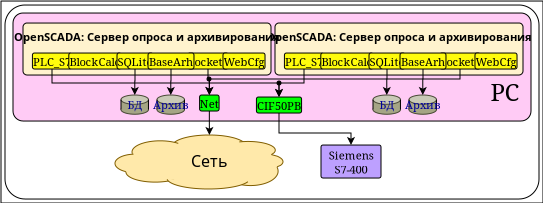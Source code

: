 <?xml version="1.0" encoding="UTF-8"?>
<dia:diagram xmlns:dia="http://www.lysator.liu.se/~alla/dia/">
  <dia:layer name="Тло" visible="true">
    <dia:object type="Standard - Box" version="0" id="O0">
      <dia:attribute name="obj_pos">
        <dia:point val="15.4,0.2"/>
      </dia:attribute>
      <dia:attribute name="obj_bb">
        <dia:rectangle val="15.4,0.2;42.5,10.3"/>
      </dia:attribute>
      <dia:attribute name="elem_corner">
        <dia:point val="15.4,0.2"/>
      </dia:attribute>
      <dia:attribute name="elem_width">
        <dia:real val="27.1"/>
      </dia:attribute>
      <dia:attribute name="elem_height">
        <dia:real val="10.1"/>
      </dia:attribute>
      <dia:attribute name="border_width">
        <dia:real val="0"/>
      </dia:attribute>
      <dia:attribute name="show_background">
        <dia:boolean val="true"/>
      </dia:attribute>
      <dia:attribute name="corner_radius">
        <dia:real val="1.175e-39"/>
      </dia:attribute>
    </dia:object>
    <dia:group>
      <dia:object type="Standard - Box" version="0" id="O1">
        <dia:attribute name="obj_pos">
          <dia:point val="15.6,0.4"/>
        </dia:attribute>
        <dia:attribute name="obj_bb">
          <dia:rectangle val="15.575,0.375;42.325,10.125"/>
        </dia:attribute>
        <dia:attribute name="elem_corner">
          <dia:point val="15.6,0.4"/>
        </dia:attribute>
        <dia:attribute name="elem_width">
          <dia:real val="26.7"/>
        </dia:attribute>
        <dia:attribute name="elem_height">
          <dia:real val="9.7"/>
        </dia:attribute>
        <dia:attribute name="border_width">
          <dia:real val="0.05"/>
        </dia:attribute>
        <dia:attribute name="show_background">
          <dia:boolean val="true"/>
        </dia:attribute>
        <dia:attribute name="corner_radius">
          <dia:real val="1"/>
        </dia:attribute>
      </dia:object>
      <dia:object type="Flowchart - Box" version="0" id="O2">
        <dia:attribute name="obj_pos">
          <dia:point val="31.4,7.4"/>
        </dia:attribute>
        <dia:attribute name="obj_bb">
          <dia:rectangle val="31.375,7.375;34.425,9.075"/>
        </dia:attribute>
        <dia:attribute name="elem_corner">
          <dia:point val="31.4,7.4"/>
        </dia:attribute>
        <dia:attribute name="elem_width">
          <dia:real val="3"/>
        </dia:attribute>
        <dia:attribute name="elem_height">
          <dia:real val="1.65"/>
        </dia:attribute>
        <dia:attribute name="border_width">
          <dia:real val="0.05"/>
        </dia:attribute>
        <dia:attribute name="inner_color">
          <dia:color val="#bda0ff"/>
        </dia:attribute>
        <dia:attribute name="show_background">
          <dia:boolean val="true"/>
        </dia:attribute>
        <dia:attribute name="corner_radius">
          <dia:real val="0.1"/>
        </dia:attribute>
        <dia:attribute name="padding">
          <dia:real val="0.1"/>
        </dia:attribute>
        <dia:attribute name="text">
          <dia:composite type="text">
            <dia:attribute name="string">
              <dia:string>#Siemens
S7-400#</dia:string>
            </dia:attribute>
            <dia:attribute name="font">
              <dia:font family="serif" style="0" name="Times-Roman"/>
            </dia:attribute>
            <dia:attribute name="height">
              <dia:real val="0.7"/>
            </dia:attribute>
            <dia:attribute name="pos">
              <dia:point val="32.9,8.025"/>
            </dia:attribute>
            <dia:attribute name="color">
              <dia:color val="#000000"/>
            </dia:attribute>
            <dia:attribute name="alignment">
              <dia:enum val="1"/>
            </dia:attribute>
          </dia:composite>
        </dia:attribute>
      </dia:object>
      <dia:group>
        <dia:object type="Cisco - Cloud Gold" version="0" id="O3">
          <dia:attribute name="obj_pos">
            <dia:point val="21.1,6.9"/>
          </dia:attribute>
          <dia:attribute name="obj_bb">
            <dia:rectangle val="21.099,6.899;29.5,9.601"/>
          </dia:attribute>
          <dia:attribute name="elem_corner">
            <dia:point val="21.1,6.9"/>
          </dia:attribute>
          <dia:attribute name="elem_width">
            <dia:real val="8.4"/>
          </dia:attribute>
          <dia:attribute name="elem_height">
            <dia:real val="2.7"/>
          </dia:attribute>
          <dia:attribute name="line_width">
            <dia:real val="0.1"/>
          </dia:attribute>
          <dia:attribute name="line_colour">
            <dia:color val="#000000"/>
          </dia:attribute>
          <dia:attribute name="fill_colour">
            <dia:color val="#ffffff"/>
          </dia:attribute>
          <dia:attribute name="show_background">
            <dia:boolean val="true"/>
          </dia:attribute>
          <dia:attribute name="line_style">
            <dia:enum val="0"/>
            <dia:real val="1"/>
          </dia:attribute>
          <dia:attribute name="flip_horizontal">
            <dia:boolean val="false"/>
          </dia:attribute>
          <dia:attribute name="flip_vertical">
            <dia:boolean val="false"/>
          </dia:attribute>
        </dia:object>
        <dia:object type="Standard - Text" version="0" id="O4">
          <dia:attribute name="obj_pos">
            <dia:point val="24.9,8.5"/>
          </dia:attribute>
          <dia:attribute name="obj_bb">
            <dia:rectangle val="24.9,7.75;26.6,9"/>
          </dia:attribute>
          <dia:attribute name="text">
            <dia:composite type="text">
              <dia:attribute name="string">
                <dia:string>#Сеть#</dia:string>
              </dia:attribute>
              <dia:attribute name="font">
                <dia:font family="sans" style="0" name="Helvetica"/>
              </dia:attribute>
              <dia:attribute name="height">
                <dia:real val="1"/>
              </dia:attribute>
              <dia:attribute name="pos">
                <dia:point val="24.9,8.5"/>
              </dia:attribute>
              <dia:attribute name="color">
                <dia:color val="#000000"/>
              </dia:attribute>
              <dia:attribute name="alignment">
                <dia:enum val="0"/>
              </dia:attribute>
            </dia:composite>
          </dia:attribute>
        </dia:object>
      </dia:group>
      <dia:group>
        <dia:object type="Standard - Box" version="0" id="O5">
          <dia:attribute name="obj_pos">
            <dia:point val="16,0.8"/>
          </dia:attribute>
          <dia:attribute name="obj_bb">
            <dia:rectangle val="15.975,0.775;41.925,6.225"/>
          </dia:attribute>
          <dia:attribute name="elem_corner">
            <dia:point val="16,0.8"/>
          </dia:attribute>
          <dia:attribute name="elem_width">
            <dia:real val="25.9"/>
          </dia:attribute>
          <dia:attribute name="elem_height">
            <dia:real val="5.4"/>
          </dia:attribute>
          <dia:attribute name="border_width">
            <dia:real val="0.05"/>
          </dia:attribute>
          <dia:attribute name="inner_color">
            <dia:color val="#ffcbf5"/>
          </dia:attribute>
          <dia:attribute name="show_background">
            <dia:boolean val="true"/>
          </dia:attribute>
          <dia:attribute name="corner_radius">
            <dia:real val="0.5"/>
          </dia:attribute>
        </dia:object>
        <dia:object type="Flowchart - Box" version="0" id="O6">
          <dia:attribute name="obj_pos">
            <dia:point val="28.3,5"/>
          </dia:attribute>
          <dia:attribute name="obj_bb">
            <dia:rectangle val="28.275,4.975;30.325,5.825"/>
          </dia:attribute>
          <dia:attribute name="elem_corner">
            <dia:point val="28.3,5"/>
          </dia:attribute>
          <dia:attribute name="elem_width">
            <dia:real val="2"/>
          </dia:attribute>
          <dia:attribute name="elem_height">
            <dia:real val="0.8"/>
          </dia:attribute>
          <dia:attribute name="border_width">
            <dia:real val="0.05"/>
          </dia:attribute>
          <dia:attribute name="inner_color">
            <dia:color val="#00ff00"/>
          </dia:attribute>
          <dia:attribute name="show_background">
            <dia:boolean val="true"/>
          </dia:attribute>
          <dia:attribute name="corner_radius">
            <dia:real val="0.1"/>
          </dia:attribute>
          <dia:attribute name="padding">
            <dia:real val="0"/>
          </dia:attribute>
          <dia:attribute name="text">
            <dia:composite type="text">
              <dia:attribute name="string">
                <dia:string>#CIF50PB#</dia:string>
              </dia:attribute>
              <dia:attribute name="font">
                <dia:font family="serif" style="0" name="Times-Roman"/>
              </dia:attribute>
              <dia:attribute name="height">
                <dia:real val="0.7"/>
              </dia:attribute>
              <dia:attribute name="pos">
                <dia:point val="29.3,5.55"/>
              </dia:attribute>
              <dia:attribute name="color">
                <dia:color val="#000000"/>
              </dia:attribute>
              <dia:attribute name="alignment">
                <dia:enum val="1"/>
              </dia:attribute>
            </dia:composite>
          </dia:attribute>
        </dia:object>
        <dia:object type="Flowchart - Box" version="0" id="O7">
          <dia:attribute name="obj_pos">
            <dia:point val="25.4,4.9"/>
          </dia:attribute>
          <dia:attribute name="obj_bb">
            <dia:rectangle val="25.375,4.875;26.259,5.725"/>
          </dia:attribute>
          <dia:attribute name="elem_corner">
            <dia:point val="25.4,4.9"/>
          </dia:attribute>
          <dia:attribute name="elem_width">
            <dia:real val="0.834"/>
          </dia:attribute>
          <dia:attribute name="elem_height">
            <dia:real val="0.8"/>
          </dia:attribute>
          <dia:attribute name="border_width">
            <dia:real val="0.05"/>
          </dia:attribute>
          <dia:attribute name="inner_color">
            <dia:color val="#00ff00"/>
          </dia:attribute>
          <dia:attribute name="show_background">
            <dia:boolean val="true"/>
          </dia:attribute>
          <dia:attribute name="corner_radius">
            <dia:real val="0.1"/>
          </dia:attribute>
          <dia:attribute name="padding">
            <dia:real val="0"/>
          </dia:attribute>
          <dia:attribute name="text">
            <dia:composite type="text">
              <dia:attribute name="string">
                <dia:string>#Net#</dia:string>
              </dia:attribute>
              <dia:attribute name="font">
                <dia:font family="serif" style="0" name="Times-Roman"/>
              </dia:attribute>
              <dia:attribute name="height">
                <dia:real val="0.7"/>
              </dia:attribute>
              <dia:attribute name="pos">
                <dia:point val="25.817,5.45"/>
              </dia:attribute>
              <dia:attribute name="color">
                <dia:color val="#000000"/>
              </dia:attribute>
              <dia:attribute name="alignment">
                <dia:enum val="1"/>
              </dia:attribute>
            </dia:composite>
          </dia:attribute>
        </dia:object>
        <dia:group>
          <dia:object type="Cisco - Relational Database" version="0" id="O8">
            <dia:attribute name="obj_pos">
              <dia:point val="21.4,4.9"/>
            </dia:attribute>
            <dia:attribute name="obj_bb">
              <dia:rectangle val="21.399,4.899;22.781,5.87"/>
            </dia:attribute>
            <dia:attribute name="elem_corner">
              <dia:point val="21.4,4.9"/>
            </dia:attribute>
            <dia:attribute name="elem_width">
              <dia:real val="1.381"/>
            </dia:attribute>
            <dia:attribute name="elem_height">
              <dia:real val="0.969"/>
            </dia:attribute>
            <dia:attribute name="line_width">
              <dia:real val="0.1"/>
            </dia:attribute>
            <dia:attribute name="line_colour">
              <dia:color val="#000000"/>
            </dia:attribute>
            <dia:attribute name="fill_colour">
              <dia:color val="#ffffff"/>
            </dia:attribute>
            <dia:attribute name="show_background">
              <dia:boolean val="true"/>
            </dia:attribute>
            <dia:attribute name="line_style">
              <dia:enum val="0"/>
              <dia:real val="1"/>
            </dia:attribute>
            <dia:attribute name="flip_horizontal">
              <dia:boolean val="false"/>
            </dia:attribute>
            <dia:attribute name="flip_vertical">
              <dia:boolean val="false"/>
            </dia:attribute>
          </dia:object>
          <dia:object type="Standard - Text" version="0" id="O9">
            <dia:attribute name="obj_pos">
              <dia:point val="22.1,5.6"/>
            </dia:attribute>
            <dia:attribute name="obj_bb">
              <dia:rectangle val="21.775,5.1;22.425,6"/>
            </dia:attribute>
            <dia:attribute name="text">
              <dia:composite type="text">
                <dia:attribute name="string">
                  <dia:string>#БД#</dia:string>
                </dia:attribute>
                <dia:attribute name="font">
                  <dia:font family="serif" style="0" name="Times-Roman"/>
                </dia:attribute>
                <dia:attribute name="height">
                  <dia:real val="0.7"/>
                </dia:attribute>
                <dia:attribute name="pos">
                  <dia:point val="22.1,5.6"/>
                </dia:attribute>
                <dia:attribute name="color">
                  <dia:color val="#000099"/>
                </dia:attribute>
                <dia:attribute name="alignment">
                  <dia:enum val="1"/>
                </dia:attribute>
              </dia:composite>
            </dia:attribute>
          </dia:object>
        </dia:group>
        <dia:group>
          <dia:object type="Cisco - Relational Database" version="0" id="O10">
            <dia:attribute name="obj_pos">
              <dia:point val="23.2,4.9"/>
            </dia:attribute>
            <dia:attribute name="obj_bb">
              <dia:rectangle val="23.2,4.899;24.581,5.87"/>
            </dia:attribute>
            <dia:attribute name="elem_corner">
              <dia:point val="23.2,4.9"/>
            </dia:attribute>
            <dia:attribute name="elem_width">
              <dia:real val="1.381"/>
            </dia:attribute>
            <dia:attribute name="elem_height">
              <dia:real val="0.969"/>
            </dia:attribute>
            <dia:attribute name="line_width">
              <dia:real val="0.1"/>
            </dia:attribute>
            <dia:attribute name="line_colour">
              <dia:color val="#000000"/>
            </dia:attribute>
            <dia:attribute name="fill_colour">
              <dia:color val="#ffffff"/>
            </dia:attribute>
            <dia:attribute name="show_background">
              <dia:boolean val="true"/>
            </dia:attribute>
            <dia:attribute name="line_style">
              <dia:enum val="0"/>
              <dia:real val="1"/>
            </dia:attribute>
            <dia:attribute name="flip_horizontal">
              <dia:boolean val="false"/>
            </dia:attribute>
            <dia:attribute name="flip_vertical">
              <dia:boolean val="false"/>
            </dia:attribute>
          </dia:object>
          <dia:object type="Standard - Text" version="0" id="O11">
            <dia:attribute name="obj_pos">
              <dia:point val="23.9,5.6"/>
            </dia:attribute>
            <dia:attribute name="obj_bb">
              <dia:rectangle val="23.225,5.1;24.575,6"/>
            </dia:attribute>
            <dia:attribute name="text">
              <dia:composite type="text">
                <dia:attribute name="string">
                  <dia:string>#Архив#</dia:string>
                </dia:attribute>
                <dia:attribute name="font">
                  <dia:font family="serif" style="0" name="Times-Roman"/>
                </dia:attribute>
                <dia:attribute name="height">
                  <dia:real val="0.7"/>
                </dia:attribute>
                <dia:attribute name="pos">
                  <dia:point val="23.9,5.6"/>
                </dia:attribute>
                <dia:attribute name="color">
                  <dia:color val="#000099"/>
                </dia:attribute>
                <dia:attribute name="alignment">
                  <dia:enum val="1"/>
                </dia:attribute>
              </dia:composite>
            </dia:attribute>
          </dia:object>
        </dia:group>
        <dia:object type="Standard - Text" version="0" id="O12">
          <dia:attribute name="obj_pos">
            <dia:point val="40.6,5.2"/>
          </dia:attribute>
          <dia:attribute name="obj_bb">
            <dia:rectangle val="39.925,4.116;41.309,6.018"/>
          </dia:attribute>
          <dia:attribute name="text">
            <dia:composite type="text">
              <dia:attribute name="string">
                <dia:string>#PC#</dia:string>
              </dia:attribute>
              <dia:attribute name="font">
                <dia:font family="serif" style="0" name="Times-Roman"/>
              </dia:attribute>
              <dia:attribute name="height">
                <dia:real val="1.5"/>
              </dia:attribute>
              <dia:attribute name="pos">
                <dia:point val="40.6,5.2"/>
              </dia:attribute>
              <dia:attribute name="color">
                <dia:color val="#000000"/>
              </dia:attribute>
              <dia:attribute name="alignment">
                <dia:enum val="1"/>
              </dia:attribute>
            </dia:composite>
          </dia:attribute>
        </dia:object>
        <dia:group>
          <dia:object type="Cisco - Relational Database" version="0" id="O13">
            <dia:attribute name="obj_pos">
              <dia:point val="34,4.9"/>
            </dia:attribute>
            <dia:attribute name="obj_bb">
              <dia:rectangle val="33.999,4.899;35.381,5.87"/>
            </dia:attribute>
            <dia:attribute name="elem_corner">
              <dia:point val="34,4.9"/>
            </dia:attribute>
            <dia:attribute name="elem_width">
              <dia:real val="1.381"/>
            </dia:attribute>
            <dia:attribute name="elem_height">
              <dia:real val="0.969"/>
            </dia:attribute>
            <dia:attribute name="line_width">
              <dia:real val="0.1"/>
            </dia:attribute>
            <dia:attribute name="line_colour">
              <dia:color val="#000000"/>
            </dia:attribute>
            <dia:attribute name="fill_colour">
              <dia:color val="#ffffff"/>
            </dia:attribute>
            <dia:attribute name="show_background">
              <dia:boolean val="true"/>
            </dia:attribute>
            <dia:attribute name="line_style">
              <dia:enum val="0"/>
              <dia:real val="1"/>
            </dia:attribute>
            <dia:attribute name="flip_horizontal">
              <dia:boolean val="false"/>
            </dia:attribute>
            <dia:attribute name="flip_vertical">
              <dia:boolean val="false"/>
            </dia:attribute>
          </dia:object>
          <dia:object type="Standard - Text" version="0" id="O14">
            <dia:attribute name="obj_pos">
              <dia:point val="34.7,5.6"/>
            </dia:attribute>
            <dia:attribute name="obj_bb">
              <dia:rectangle val="34.375,5.1;35.025,6"/>
            </dia:attribute>
            <dia:attribute name="text">
              <dia:composite type="text">
                <dia:attribute name="string">
                  <dia:string>#БД#</dia:string>
                </dia:attribute>
                <dia:attribute name="font">
                  <dia:font family="serif" style="0" name="Times-Roman"/>
                </dia:attribute>
                <dia:attribute name="height">
                  <dia:real val="0.7"/>
                </dia:attribute>
                <dia:attribute name="pos">
                  <dia:point val="34.7,5.6"/>
                </dia:attribute>
                <dia:attribute name="color">
                  <dia:color val="#000099"/>
                </dia:attribute>
                <dia:attribute name="alignment">
                  <dia:enum val="1"/>
                </dia:attribute>
              </dia:composite>
            </dia:attribute>
          </dia:object>
        </dia:group>
        <dia:group>
          <dia:object type="Cisco - Relational Database" version="0" id="O15">
            <dia:attribute name="obj_pos">
              <dia:point val="35.8,4.9"/>
            </dia:attribute>
            <dia:attribute name="obj_bb">
              <dia:rectangle val="35.8,4.899;37.181,5.87"/>
            </dia:attribute>
            <dia:attribute name="elem_corner">
              <dia:point val="35.8,4.9"/>
            </dia:attribute>
            <dia:attribute name="elem_width">
              <dia:real val="1.381"/>
            </dia:attribute>
            <dia:attribute name="elem_height">
              <dia:real val="0.969"/>
            </dia:attribute>
            <dia:attribute name="line_width">
              <dia:real val="0.1"/>
            </dia:attribute>
            <dia:attribute name="line_colour">
              <dia:color val="#000000"/>
            </dia:attribute>
            <dia:attribute name="fill_colour">
              <dia:color val="#ffffff"/>
            </dia:attribute>
            <dia:attribute name="show_background">
              <dia:boolean val="true"/>
            </dia:attribute>
            <dia:attribute name="line_style">
              <dia:enum val="0"/>
              <dia:real val="1"/>
            </dia:attribute>
            <dia:attribute name="flip_horizontal">
              <dia:boolean val="false"/>
            </dia:attribute>
            <dia:attribute name="flip_vertical">
              <dia:boolean val="false"/>
            </dia:attribute>
          </dia:object>
          <dia:object type="Standard - Text" version="0" id="O16">
            <dia:attribute name="obj_pos">
              <dia:point val="36.5,5.6"/>
            </dia:attribute>
            <dia:attribute name="obj_bb">
              <dia:rectangle val="35.825,5.1;37.175,6"/>
            </dia:attribute>
            <dia:attribute name="text">
              <dia:composite type="text">
                <dia:attribute name="string">
                  <dia:string>#Архив#</dia:string>
                </dia:attribute>
                <dia:attribute name="font">
                  <dia:font family="serif" style="0" name="Times-Roman"/>
                </dia:attribute>
                <dia:attribute name="height">
                  <dia:real val="0.7"/>
                </dia:attribute>
                <dia:attribute name="pos">
                  <dia:point val="36.5,5.6"/>
                </dia:attribute>
                <dia:attribute name="color">
                  <dia:color val="#000099"/>
                </dia:attribute>
                <dia:attribute name="alignment">
                  <dia:enum val="1"/>
                </dia:attribute>
              </dia:composite>
            </dia:attribute>
          </dia:object>
        </dia:group>
        <dia:object type="Standard - Ellipse" version="0" id="O17">
          <dia:attribute name="obj_pos">
            <dia:point val="29.2,4.2"/>
          </dia:attribute>
          <dia:attribute name="obj_bb">
            <dia:rectangle val="29.2,4.2;29.4,4.4"/>
          </dia:attribute>
          <dia:attribute name="elem_corner">
            <dia:point val="29.2,4.2"/>
          </dia:attribute>
          <dia:attribute name="elem_width">
            <dia:real val="0.2"/>
          </dia:attribute>
          <dia:attribute name="elem_height">
            <dia:real val="0.2"/>
          </dia:attribute>
          <dia:attribute name="border_width">
            <dia:real val="0"/>
          </dia:attribute>
          <dia:attribute name="inner_color">
            <dia:color val="#000000"/>
          </dia:attribute>
        </dia:object>
        <dia:object type="Standard - Ellipse" version="0" id="O18">
          <dia:attribute name="obj_pos">
            <dia:point val="25.7,4"/>
          </dia:attribute>
          <dia:attribute name="obj_bb">
            <dia:rectangle val="25.7,4;25.9,4.2"/>
          </dia:attribute>
          <dia:attribute name="elem_corner">
            <dia:point val="25.7,4"/>
          </dia:attribute>
          <dia:attribute name="elem_width">
            <dia:real val="0.2"/>
          </dia:attribute>
          <dia:attribute name="elem_height">
            <dia:real val="0.2"/>
          </dia:attribute>
          <dia:attribute name="border_width">
            <dia:real val="0"/>
          </dia:attribute>
          <dia:attribute name="inner_color">
            <dia:color val="#000000"/>
          </dia:attribute>
        </dia:object>
        <dia:group>
          <dia:object type="Standard - Box" version="0" id="O19">
            <dia:attribute name="obj_pos">
              <dia:point val="29.1,1.3"/>
            </dia:attribute>
            <dia:attribute name="obj_bb">
              <dia:rectangle val="29.075,1.275;41.525,3.925"/>
            </dia:attribute>
            <dia:attribute name="elem_corner">
              <dia:point val="29.1,1.3"/>
            </dia:attribute>
            <dia:attribute name="elem_width">
              <dia:real val="12.4"/>
            </dia:attribute>
            <dia:attribute name="elem_height">
              <dia:real val="2.6"/>
            </dia:attribute>
            <dia:attribute name="border_width">
              <dia:real val="0.05"/>
            </dia:attribute>
            <dia:attribute name="inner_color">
              <dia:color val="#fff3ce"/>
            </dia:attribute>
            <dia:attribute name="show_background">
              <dia:boolean val="true"/>
            </dia:attribute>
            <dia:attribute name="corner_radius">
              <dia:real val="0.2"/>
            </dia:attribute>
          </dia:object>
          <dia:object type="Flowchart - Box" version="0" id="O20">
            <dia:attribute name="obj_pos">
              <dia:point val="29.6,2.8"/>
            </dia:attribute>
            <dia:attribute name="obj_bb">
              <dia:rectangle val="29.575,2.775;31.525,3.625"/>
            </dia:attribute>
            <dia:attribute name="elem_corner">
              <dia:point val="29.6,2.8"/>
            </dia:attribute>
            <dia:attribute name="elem_width">
              <dia:real val="1.9"/>
            </dia:attribute>
            <dia:attribute name="elem_height">
              <dia:real val="0.8"/>
            </dia:attribute>
            <dia:attribute name="border_width">
              <dia:real val="0.05"/>
            </dia:attribute>
            <dia:attribute name="inner_color">
              <dia:color val="#fffc0c"/>
            </dia:attribute>
            <dia:attribute name="show_background">
              <dia:boolean val="true"/>
            </dia:attribute>
            <dia:attribute name="corner_radius">
              <dia:real val="0.1"/>
            </dia:attribute>
            <dia:attribute name="padding">
              <dia:real val="0"/>
            </dia:attribute>
            <dia:attribute name="text">
              <dia:composite type="text">
                <dia:attribute name="string">
                  <dia:string>#PLC_S7#</dia:string>
                </dia:attribute>
                <dia:attribute name="font">
                  <dia:font family="serif" style="0" name="Times-Roman"/>
                </dia:attribute>
                <dia:attribute name="height">
                  <dia:real val="0.7"/>
                </dia:attribute>
                <dia:attribute name="pos">
                  <dia:point val="30.55,3.35"/>
                </dia:attribute>
                <dia:attribute name="color">
                  <dia:color val="#000000"/>
                </dia:attribute>
                <dia:attribute name="alignment">
                  <dia:enum val="1"/>
                </dia:attribute>
              </dia:composite>
            </dia:attribute>
          </dia:object>
          <dia:object type="Standard - Text" version="0" id="O21">
            <dia:attribute name="obj_pos">
              <dia:point val="35.3,2.2"/>
            </dia:attribute>
            <dia:attribute name="obj_bb">
              <dia:rectangle val="29.475,1.65;41.125,2.55"/>
            </dia:attribute>
            <dia:attribute name="text">
              <dia:composite type="text">
                <dia:attribute name="string">
                  <dia:string>#OpenSCADA: Сервер опроса и архивирования#</dia:string>
                </dia:attribute>
                <dia:attribute name="font">
                  <dia:font family="sans" style="80" name="Helvetica-Bold"/>
                </dia:attribute>
                <dia:attribute name="height">
                  <dia:real val="0.7"/>
                </dia:attribute>
                <dia:attribute name="pos">
                  <dia:point val="35.3,2.2"/>
                </dia:attribute>
                <dia:attribute name="color">
                  <dia:color val="#000000"/>
                </dia:attribute>
                <dia:attribute name="alignment">
                  <dia:enum val="1"/>
                </dia:attribute>
              </dia:composite>
            </dia:attribute>
          </dia:object>
          <dia:object type="Flowchart - Box" version="0" id="O22">
            <dia:attribute name="obj_pos">
              <dia:point val="31.6,2.8"/>
            </dia:attribute>
            <dia:attribute name="obj_bb">
              <dia:rectangle val="31.575,2.775;33.825,3.625"/>
            </dia:attribute>
            <dia:attribute name="elem_corner">
              <dia:point val="31.6,2.8"/>
            </dia:attribute>
            <dia:attribute name="elem_width">
              <dia:real val="2.2"/>
            </dia:attribute>
            <dia:attribute name="elem_height">
              <dia:real val="0.8"/>
            </dia:attribute>
            <dia:attribute name="border_width">
              <dia:real val="0.05"/>
            </dia:attribute>
            <dia:attribute name="inner_color">
              <dia:color val="#fffc0c"/>
            </dia:attribute>
            <dia:attribute name="show_background">
              <dia:boolean val="true"/>
            </dia:attribute>
            <dia:attribute name="corner_radius">
              <dia:real val="0.1"/>
            </dia:attribute>
            <dia:attribute name="padding">
              <dia:real val="0"/>
            </dia:attribute>
            <dia:attribute name="text">
              <dia:composite type="text">
                <dia:attribute name="string">
                  <dia:string>#BlockCalc#</dia:string>
                </dia:attribute>
                <dia:attribute name="font">
                  <dia:font family="serif" style="0" name="Times-Roman"/>
                </dia:attribute>
                <dia:attribute name="height">
                  <dia:real val="0.7"/>
                </dia:attribute>
                <dia:attribute name="pos">
                  <dia:point val="32.7,3.35"/>
                </dia:attribute>
                <dia:attribute name="color">
                  <dia:color val="#000000"/>
                </dia:attribute>
                <dia:attribute name="alignment">
                  <dia:enum val="1"/>
                </dia:attribute>
              </dia:composite>
            </dia:attribute>
          </dia:object>
          <dia:object type="Flowchart - Box" version="0" id="O23">
            <dia:attribute name="obj_pos">
              <dia:point val="37.5,2.8"/>
            </dia:attribute>
            <dia:attribute name="obj_bb">
              <dia:rectangle val="37.475,2.775;39.225,3.625"/>
            </dia:attribute>
            <dia:attribute name="elem_corner">
              <dia:point val="37.5,2.8"/>
            </dia:attribute>
            <dia:attribute name="elem_width">
              <dia:real val="1.7"/>
            </dia:attribute>
            <dia:attribute name="elem_height">
              <dia:real val="0.8"/>
            </dia:attribute>
            <dia:attribute name="border_width">
              <dia:real val="0.05"/>
            </dia:attribute>
            <dia:attribute name="inner_color">
              <dia:color val="#fffc0c"/>
            </dia:attribute>
            <dia:attribute name="show_background">
              <dia:boolean val="true"/>
            </dia:attribute>
            <dia:attribute name="corner_radius">
              <dia:real val="0.1"/>
            </dia:attribute>
            <dia:attribute name="padding">
              <dia:real val="0"/>
            </dia:attribute>
            <dia:attribute name="text">
              <dia:composite type="text">
                <dia:attribute name="string">
                  <dia:string>#Sockets#</dia:string>
                </dia:attribute>
                <dia:attribute name="font">
                  <dia:font family="serif" style="0" name="Times-Roman"/>
                </dia:attribute>
                <dia:attribute name="height">
                  <dia:real val="0.7"/>
                </dia:attribute>
                <dia:attribute name="pos">
                  <dia:point val="38.35,3.35"/>
                </dia:attribute>
                <dia:attribute name="color">
                  <dia:color val="#000000"/>
                </dia:attribute>
                <dia:attribute name="alignment">
                  <dia:enum val="1"/>
                </dia:attribute>
              </dia:composite>
            </dia:attribute>
          </dia:object>
          <dia:object type="Flowchart - Box" version="0" id="O24">
            <dia:attribute name="obj_pos">
              <dia:point val="33.9,2.8"/>
            </dia:attribute>
            <dia:attribute name="obj_bb">
              <dia:rectangle val="33.875,2.775;35.525,3.625"/>
            </dia:attribute>
            <dia:attribute name="elem_corner">
              <dia:point val="33.9,2.8"/>
            </dia:attribute>
            <dia:attribute name="elem_width">
              <dia:real val="1.6"/>
            </dia:attribute>
            <dia:attribute name="elem_height">
              <dia:real val="0.8"/>
            </dia:attribute>
            <dia:attribute name="border_width">
              <dia:real val="0.05"/>
            </dia:attribute>
            <dia:attribute name="inner_color">
              <dia:color val="#fffc0c"/>
            </dia:attribute>
            <dia:attribute name="show_background">
              <dia:boolean val="true"/>
            </dia:attribute>
            <dia:attribute name="corner_radius">
              <dia:real val="0.1"/>
            </dia:attribute>
            <dia:attribute name="padding">
              <dia:real val="0"/>
            </dia:attribute>
            <dia:attribute name="text">
              <dia:composite type="text">
                <dia:attribute name="string">
                  <dia:string>#SQLite#</dia:string>
                </dia:attribute>
                <dia:attribute name="font">
                  <dia:font family="serif" style="0" name="Times-Roman"/>
                </dia:attribute>
                <dia:attribute name="height">
                  <dia:real val="0.7"/>
                </dia:attribute>
                <dia:attribute name="pos">
                  <dia:point val="34.7,3.35"/>
                </dia:attribute>
                <dia:attribute name="color">
                  <dia:color val="#000000"/>
                </dia:attribute>
                <dia:attribute name="alignment">
                  <dia:enum val="1"/>
                </dia:attribute>
              </dia:composite>
            </dia:attribute>
          </dia:object>
          <dia:object type="Flowchart - Box" version="0" id="O25">
            <dia:attribute name="obj_pos">
              <dia:point val="39.3,2.8"/>
            </dia:attribute>
            <dia:attribute name="obj_bb">
              <dia:rectangle val="39.275,2.775;41.025,3.625"/>
            </dia:attribute>
            <dia:attribute name="elem_corner">
              <dia:point val="39.3,2.8"/>
            </dia:attribute>
            <dia:attribute name="elem_width">
              <dia:real val="1.7"/>
            </dia:attribute>
            <dia:attribute name="elem_height">
              <dia:real val="0.8"/>
            </dia:attribute>
            <dia:attribute name="border_width">
              <dia:real val="0.05"/>
            </dia:attribute>
            <dia:attribute name="inner_color">
              <dia:color val="#fffc0c"/>
            </dia:attribute>
            <dia:attribute name="show_background">
              <dia:boolean val="true"/>
            </dia:attribute>
            <dia:attribute name="corner_radius">
              <dia:real val="0.1"/>
            </dia:attribute>
            <dia:attribute name="padding">
              <dia:real val="0"/>
            </dia:attribute>
            <dia:attribute name="text">
              <dia:composite type="text">
                <dia:attribute name="string">
                  <dia:string>#WebCfg#</dia:string>
                </dia:attribute>
                <dia:attribute name="font">
                  <dia:font family="serif" style="0" name="Times-Roman"/>
                </dia:attribute>
                <dia:attribute name="height">
                  <dia:real val="0.7"/>
                </dia:attribute>
                <dia:attribute name="pos">
                  <dia:point val="40.15,3.35"/>
                </dia:attribute>
                <dia:attribute name="color">
                  <dia:color val="#000000"/>
                </dia:attribute>
                <dia:attribute name="alignment">
                  <dia:enum val="1"/>
                </dia:attribute>
              </dia:composite>
            </dia:attribute>
          </dia:object>
          <dia:object type="Flowchart - Box" version="0" id="O26">
            <dia:attribute name="obj_pos">
              <dia:point val="35.6,2.8"/>
            </dia:attribute>
            <dia:attribute name="obj_bb">
              <dia:rectangle val="35.575,2.775;37.425,3.625"/>
            </dia:attribute>
            <dia:attribute name="elem_corner">
              <dia:point val="35.6,2.8"/>
            </dia:attribute>
            <dia:attribute name="elem_width">
              <dia:real val="1.8"/>
            </dia:attribute>
            <dia:attribute name="elem_height">
              <dia:real val="0.8"/>
            </dia:attribute>
            <dia:attribute name="border_width">
              <dia:real val="0.05"/>
            </dia:attribute>
            <dia:attribute name="inner_color">
              <dia:color val="#fffc0c"/>
            </dia:attribute>
            <dia:attribute name="show_background">
              <dia:boolean val="true"/>
            </dia:attribute>
            <dia:attribute name="corner_radius">
              <dia:real val="0.1"/>
            </dia:attribute>
            <dia:attribute name="padding">
              <dia:real val="0"/>
            </dia:attribute>
            <dia:attribute name="text">
              <dia:composite type="text">
                <dia:attribute name="string">
                  <dia:string>#BaseArh#</dia:string>
                </dia:attribute>
                <dia:attribute name="font">
                  <dia:font family="serif" style="0" name="Times-Roman"/>
                </dia:attribute>
                <dia:attribute name="height">
                  <dia:real val="0.7"/>
                </dia:attribute>
                <dia:attribute name="pos">
                  <dia:point val="36.5,3.35"/>
                </dia:attribute>
                <dia:attribute name="color">
                  <dia:color val="#000000"/>
                </dia:attribute>
                <dia:attribute name="alignment">
                  <dia:enum val="1"/>
                </dia:attribute>
              </dia:composite>
            </dia:attribute>
          </dia:object>
        </dia:group>
        <dia:group>
          <dia:object type="Standard - Box" version="0" id="O27">
            <dia:attribute name="obj_pos">
              <dia:point val="16.5,1.3"/>
            </dia:attribute>
            <dia:attribute name="obj_bb">
              <dia:rectangle val="16.475,1.275;28.925,3.925"/>
            </dia:attribute>
            <dia:attribute name="elem_corner">
              <dia:point val="16.5,1.3"/>
            </dia:attribute>
            <dia:attribute name="elem_width">
              <dia:real val="12.4"/>
            </dia:attribute>
            <dia:attribute name="elem_height">
              <dia:real val="2.6"/>
            </dia:attribute>
            <dia:attribute name="border_width">
              <dia:real val="0.05"/>
            </dia:attribute>
            <dia:attribute name="inner_color">
              <dia:color val="#fff3ce"/>
            </dia:attribute>
            <dia:attribute name="show_background">
              <dia:boolean val="true"/>
            </dia:attribute>
            <dia:attribute name="corner_radius">
              <dia:real val="0.2"/>
            </dia:attribute>
          </dia:object>
          <dia:object type="Flowchart - Box" version="0" id="O28">
            <dia:attribute name="obj_pos">
              <dia:point val="17,2.8"/>
            </dia:attribute>
            <dia:attribute name="obj_bb">
              <dia:rectangle val="16.975,2.775;18.925,3.625"/>
            </dia:attribute>
            <dia:attribute name="elem_corner">
              <dia:point val="17,2.8"/>
            </dia:attribute>
            <dia:attribute name="elem_width">
              <dia:real val="1.9"/>
            </dia:attribute>
            <dia:attribute name="elem_height">
              <dia:real val="0.8"/>
            </dia:attribute>
            <dia:attribute name="border_width">
              <dia:real val="0.05"/>
            </dia:attribute>
            <dia:attribute name="inner_color">
              <dia:color val="#fffc0c"/>
            </dia:attribute>
            <dia:attribute name="show_background">
              <dia:boolean val="true"/>
            </dia:attribute>
            <dia:attribute name="corner_radius">
              <dia:real val="0.1"/>
            </dia:attribute>
            <dia:attribute name="padding">
              <dia:real val="0"/>
            </dia:attribute>
            <dia:attribute name="text">
              <dia:composite type="text">
                <dia:attribute name="string">
                  <dia:string>#PLC_S7#</dia:string>
                </dia:attribute>
                <dia:attribute name="font">
                  <dia:font family="serif" style="0" name="Times-Roman"/>
                </dia:attribute>
                <dia:attribute name="height">
                  <dia:real val="0.7"/>
                </dia:attribute>
                <dia:attribute name="pos">
                  <dia:point val="17.95,3.35"/>
                </dia:attribute>
                <dia:attribute name="color">
                  <dia:color val="#000000"/>
                </dia:attribute>
                <dia:attribute name="alignment">
                  <dia:enum val="1"/>
                </dia:attribute>
              </dia:composite>
            </dia:attribute>
          </dia:object>
          <dia:object type="Standard - Text" version="0" id="O29">
            <dia:attribute name="obj_pos">
              <dia:point val="22.7,2.2"/>
            </dia:attribute>
            <dia:attribute name="obj_bb">
              <dia:rectangle val="16.875,1.65;28.525,2.55"/>
            </dia:attribute>
            <dia:attribute name="text">
              <dia:composite type="text">
                <dia:attribute name="string">
                  <dia:string>#OpenSCADA: Сервер опроса и архивирования#</dia:string>
                </dia:attribute>
                <dia:attribute name="font">
                  <dia:font family="sans" style="80" name="Helvetica-Bold"/>
                </dia:attribute>
                <dia:attribute name="height">
                  <dia:real val="0.7"/>
                </dia:attribute>
                <dia:attribute name="pos">
                  <dia:point val="22.7,2.2"/>
                </dia:attribute>
                <dia:attribute name="color">
                  <dia:color val="#000000"/>
                </dia:attribute>
                <dia:attribute name="alignment">
                  <dia:enum val="1"/>
                </dia:attribute>
              </dia:composite>
            </dia:attribute>
          </dia:object>
          <dia:object type="Flowchart - Box" version="0" id="O30">
            <dia:attribute name="obj_pos">
              <dia:point val="19,2.8"/>
            </dia:attribute>
            <dia:attribute name="obj_bb">
              <dia:rectangle val="18.975,2.775;21.225,3.625"/>
            </dia:attribute>
            <dia:attribute name="elem_corner">
              <dia:point val="19,2.8"/>
            </dia:attribute>
            <dia:attribute name="elem_width">
              <dia:real val="2.2"/>
            </dia:attribute>
            <dia:attribute name="elem_height">
              <dia:real val="0.8"/>
            </dia:attribute>
            <dia:attribute name="border_width">
              <dia:real val="0.05"/>
            </dia:attribute>
            <dia:attribute name="inner_color">
              <dia:color val="#fffc0c"/>
            </dia:attribute>
            <dia:attribute name="show_background">
              <dia:boolean val="true"/>
            </dia:attribute>
            <dia:attribute name="corner_radius">
              <dia:real val="0.1"/>
            </dia:attribute>
            <dia:attribute name="padding">
              <dia:real val="0"/>
            </dia:attribute>
            <dia:attribute name="text">
              <dia:composite type="text">
                <dia:attribute name="string">
                  <dia:string>#BlockCalc#</dia:string>
                </dia:attribute>
                <dia:attribute name="font">
                  <dia:font family="serif" style="0" name="Times-Roman"/>
                </dia:attribute>
                <dia:attribute name="height">
                  <dia:real val="0.7"/>
                </dia:attribute>
                <dia:attribute name="pos">
                  <dia:point val="20.1,3.35"/>
                </dia:attribute>
                <dia:attribute name="color">
                  <dia:color val="#000000"/>
                </dia:attribute>
                <dia:attribute name="alignment">
                  <dia:enum val="1"/>
                </dia:attribute>
              </dia:composite>
            </dia:attribute>
          </dia:object>
          <dia:object type="Flowchart - Box" version="0" id="O31">
            <dia:attribute name="obj_pos">
              <dia:point val="24.9,2.8"/>
            </dia:attribute>
            <dia:attribute name="obj_bb">
              <dia:rectangle val="24.875,2.775;26.625,3.625"/>
            </dia:attribute>
            <dia:attribute name="elem_corner">
              <dia:point val="24.9,2.8"/>
            </dia:attribute>
            <dia:attribute name="elem_width">
              <dia:real val="1.7"/>
            </dia:attribute>
            <dia:attribute name="elem_height">
              <dia:real val="0.8"/>
            </dia:attribute>
            <dia:attribute name="border_width">
              <dia:real val="0.05"/>
            </dia:attribute>
            <dia:attribute name="inner_color">
              <dia:color val="#fffc0c"/>
            </dia:attribute>
            <dia:attribute name="show_background">
              <dia:boolean val="true"/>
            </dia:attribute>
            <dia:attribute name="corner_radius">
              <dia:real val="0.1"/>
            </dia:attribute>
            <dia:attribute name="padding">
              <dia:real val="0"/>
            </dia:attribute>
            <dia:attribute name="text">
              <dia:composite type="text">
                <dia:attribute name="string">
                  <dia:string>#Sockets#</dia:string>
                </dia:attribute>
                <dia:attribute name="font">
                  <dia:font family="serif" style="0" name="Times-Roman"/>
                </dia:attribute>
                <dia:attribute name="height">
                  <dia:real val="0.7"/>
                </dia:attribute>
                <dia:attribute name="pos">
                  <dia:point val="25.75,3.35"/>
                </dia:attribute>
                <dia:attribute name="color">
                  <dia:color val="#000000"/>
                </dia:attribute>
                <dia:attribute name="alignment">
                  <dia:enum val="1"/>
                </dia:attribute>
              </dia:composite>
            </dia:attribute>
          </dia:object>
          <dia:object type="Flowchart - Box" version="0" id="O32">
            <dia:attribute name="obj_pos">
              <dia:point val="21.3,2.8"/>
            </dia:attribute>
            <dia:attribute name="obj_bb">
              <dia:rectangle val="21.275,2.775;22.925,3.625"/>
            </dia:attribute>
            <dia:attribute name="elem_corner">
              <dia:point val="21.3,2.8"/>
            </dia:attribute>
            <dia:attribute name="elem_width">
              <dia:real val="1.6"/>
            </dia:attribute>
            <dia:attribute name="elem_height">
              <dia:real val="0.8"/>
            </dia:attribute>
            <dia:attribute name="border_width">
              <dia:real val="0.05"/>
            </dia:attribute>
            <dia:attribute name="inner_color">
              <dia:color val="#fffc0c"/>
            </dia:attribute>
            <dia:attribute name="show_background">
              <dia:boolean val="true"/>
            </dia:attribute>
            <dia:attribute name="corner_radius">
              <dia:real val="0.1"/>
            </dia:attribute>
            <dia:attribute name="padding">
              <dia:real val="0"/>
            </dia:attribute>
            <dia:attribute name="text">
              <dia:composite type="text">
                <dia:attribute name="string">
                  <dia:string>#SQLite#</dia:string>
                </dia:attribute>
                <dia:attribute name="font">
                  <dia:font family="serif" style="0" name="Times-Roman"/>
                </dia:attribute>
                <dia:attribute name="height">
                  <dia:real val="0.7"/>
                </dia:attribute>
                <dia:attribute name="pos">
                  <dia:point val="22.1,3.35"/>
                </dia:attribute>
                <dia:attribute name="color">
                  <dia:color val="#000000"/>
                </dia:attribute>
                <dia:attribute name="alignment">
                  <dia:enum val="1"/>
                </dia:attribute>
              </dia:composite>
            </dia:attribute>
          </dia:object>
          <dia:object type="Flowchart - Box" version="0" id="O33">
            <dia:attribute name="obj_pos">
              <dia:point val="26.7,2.8"/>
            </dia:attribute>
            <dia:attribute name="obj_bb">
              <dia:rectangle val="26.675,2.775;28.425,3.625"/>
            </dia:attribute>
            <dia:attribute name="elem_corner">
              <dia:point val="26.7,2.8"/>
            </dia:attribute>
            <dia:attribute name="elem_width">
              <dia:real val="1.7"/>
            </dia:attribute>
            <dia:attribute name="elem_height">
              <dia:real val="0.8"/>
            </dia:attribute>
            <dia:attribute name="border_width">
              <dia:real val="0.05"/>
            </dia:attribute>
            <dia:attribute name="inner_color">
              <dia:color val="#fffc0c"/>
            </dia:attribute>
            <dia:attribute name="show_background">
              <dia:boolean val="true"/>
            </dia:attribute>
            <dia:attribute name="corner_radius">
              <dia:real val="0.1"/>
            </dia:attribute>
            <dia:attribute name="padding">
              <dia:real val="0"/>
            </dia:attribute>
            <dia:attribute name="text">
              <dia:composite type="text">
                <dia:attribute name="string">
                  <dia:string>#WebCfg#</dia:string>
                </dia:attribute>
                <dia:attribute name="font">
                  <dia:font family="serif" style="0" name="Times-Roman"/>
                </dia:attribute>
                <dia:attribute name="height">
                  <dia:real val="0.7"/>
                </dia:attribute>
                <dia:attribute name="pos">
                  <dia:point val="27.55,3.35"/>
                </dia:attribute>
                <dia:attribute name="color">
                  <dia:color val="#000000"/>
                </dia:attribute>
                <dia:attribute name="alignment">
                  <dia:enum val="1"/>
                </dia:attribute>
              </dia:composite>
            </dia:attribute>
          </dia:object>
          <dia:object type="Flowchart - Box" version="0" id="O34">
            <dia:attribute name="obj_pos">
              <dia:point val="23,2.8"/>
            </dia:attribute>
            <dia:attribute name="obj_bb">
              <dia:rectangle val="22.975,2.775;24.825,3.625"/>
            </dia:attribute>
            <dia:attribute name="elem_corner">
              <dia:point val="23,2.8"/>
            </dia:attribute>
            <dia:attribute name="elem_width">
              <dia:real val="1.8"/>
            </dia:attribute>
            <dia:attribute name="elem_height">
              <dia:real val="0.8"/>
            </dia:attribute>
            <dia:attribute name="border_width">
              <dia:real val="0.05"/>
            </dia:attribute>
            <dia:attribute name="inner_color">
              <dia:color val="#fffc0c"/>
            </dia:attribute>
            <dia:attribute name="show_background">
              <dia:boolean val="true"/>
            </dia:attribute>
            <dia:attribute name="corner_radius">
              <dia:real val="0.1"/>
            </dia:attribute>
            <dia:attribute name="padding">
              <dia:real val="0"/>
            </dia:attribute>
            <dia:attribute name="text">
              <dia:composite type="text">
                <dia:attribute name="string">
                  <dia:string>#BaseArh#</dia:string>
                </dia:attribute>
                <dia:attribute name="font">
                  <dia:font family="serif" style="0" name="Times-Roman"/>
                </dia:attribute>
                <dia:attribute name="height">
                  <dia:real val="0.7"/>
                </dia:attribute>
                <dia:attribute name="pos">
                  <dia:point val="23.9,3.35"/>
                </dia:attribute>
                <dia:attribute name="color">
                  <dia:color val="#000000"/>
                </dia:attribute>
                <dia:attribute name="alignment">
                  <dia:enum val="1"/>
                </dia:attribute>
              </dia:composite>
            </dia:attribute>
          </dia:object>
        </dia:group>
        <dia:object type="Standard - ZigZagLine" version="1" id="O35">
          <dia:attribute name="obj_pos">
            <dia:point val="17.95,3.6"/>
          </dia:attribute>
          <dia:attribute name="obj_bb">
            <dia:rectangle val="17.925,3.575;29.6,5.025"/>
          </dia:attribute>
          <dia:attribute name="orth_points">
            <dia:point val="17.95,3.6"/>
            <dia:point val="17.95,4.3"/>
            <dia:point val="29.3,4.3"/>
            <dia:point val="29.3,5"/>
          </dia:attribute>
          <dia:attribute name="orth_orient">
            <dia:enum val="1"/>
            <dia:enum val="0"/>
            <dia:enum val="1"/>
          </dia:attribute>
          <dia:attribute name="autorouting">
            <dia:boolean val="false"/>
          </dia:attribute>
          <dia:attribute name="line_width">
            <dia:real val="0.05"/>
          </dia:attribute>
          <dia:attribute name="end_arrow">
            <dia:enum val="22"/>
          </dia:attribute>
          <dia:attribute name="end_arrow_length">
            <dia:real val="0.3"/>
          </dia:attribute>
          <dia:attribute name="end_arrow_width">
            <dia:real val="0.3"/>
          </dia:attribute>
          <dia:connections>
            <dia:connection handle="1" to="O6" connection="2"/>
          </dia:connections>
        </dia:object>
        <dia:object type="Standard - ZigZagLine" version="1" id="O36">
          <dia:attribute name="obj_pos">
            <dia:point val="22.1,3.6"/>
          </dia:attribute>
          <dia:attribute name="obj_bb">
            <dia:rectangle val="21.789,3.575;22.389,4.925"/>
          </dia:attribute>
          <dia:attribute name="orth_points">
            <dia:point val="22.1,3.6"/>
            <dia:point val="22.1,4.2"/>
            <dia:point val="22.089,4.2"/>
            <dia:point val="22.089,4.9"/>
          </dia:attribute>
          <dia:attribute name="orth_orient">
            <dia:enum val="1"/>
            <dia:enum val="0"/>
            <dia:enum val="1"/>
          </dia:attribute>
          <dia:attribute name="autorouting">
            <dia:boolean val="false"/>
          </dia:attribute>
          <dia:attribute name="line_width">
            <dia:real val="0.05"/>
          </dia:attribute>
          <dia:attribute name="end_arrow">
            <dia:enum val="22"/>
          </dia:attribute>
          <dia:attribute name="end_arrow_length">
            <dia:real val="0.3"/>
          </dia:attribute>
          <dia:attribute name="end_arrow_width">
            <dia:real val="0.3"/>
          </dia:attribute>
        </dia:object>
        <dia:object type="Standard - ZigZagLine" version="1" id="O37">
          <dia:attribute name="obj_pos">
            <dia:point val="23.9,3.6"/>
          </dia:attribute>
          <dia:attribute name="obj_bb">
            <dia:rectangle val="23.589,3.575;24.189,4.925"/>
          </dia:attribute>
          <dia:attribute name="orth_points">
            <dia:point val="23.9,3.6"/>
            <dia:point val="23.9,4.2"/>
            <dia:point val="23.889,4.2"/>
            <dia:point val="23.889,4.9"/>
          </dia:attribute>
          <dia:attribute name="orth_orient">
            <dia:enum val="1"/>
            <dia:enum val="0"/>
            <dia:enum val="1"/>
          </dia:attribute>
          <dia:attribute name="autorouting">
            <dia:boolean val="false"/>
          </dia:attribute>
          <dia:attribute name="line_width">
            <dia:real val="0.05"/>
          </dia:attribute>
          <dia:attribute name="end_arrow">
            <dia:enum val="22"/>
          </dia:attribute>
          <dia:attribute name="end_arrow_length">
            <dia:real val="0.3"/>
          </dia:attribute>
          <dia:attribute name="end_arrow_width">
            <dia:real val="0.3"/>
          </dia:attribute>
        </dia:object>
        <dia:object type="Standard - ZigZagLine" version="1" id="O38">
          <dia:attribute name="obj_pos">
            <dia:point val="25.75,3.6"/>
          </dia:attribute>
          <dia:attribute name="obj_bb">
            <dia:rectangle val="25.517,3.575;26.117,4.925"/>
          </dia:attribute>
          <dia:attribute name="orth_points">
            <dia:point val="25.75,3.6"/>
            <dia:point val="25.75,4.1"/>
            <dia:point val="25.817,4.1"/>
            <dia:point val="25.817,4.9"/>
          </dia:attribute>
          <dia:attribute name="orth_orient">
            <dia:enum val="1"/>
            <dia:enum val="0"/>
            <dia:enum val="1"/>
          </dia:attribute>
          <dia:attribute name="autorouting">
            <dia:boolean val="false"/>
          </dia:attribute>
          <dia:attribute name="line_width">
            <dia:real val="0.05"/>
          </dia:attribute>
          <dia:attribute name="end_arrow">
            <dia:enum val="22"/>
          </dia:attribute>
          <dia:attribute name="end_arrow_length">
            <dia:real val="0.3"/>
          </dia:attribute>
          <dia:attribute name="end_arrow_width">
            <dia:real val="0.3"/>
          </dia:attribute>
          <dia:connections>
            <dia:connection handle="1" to="O7" connection="2"/>
          </dia:connections>
        </dia:object>
        <dia:object type="Standard - ZigZagLine" version="1" id="O39">
          <dia:attribute name="obj_pos">
            <dia:point val="30.55,3.6"/>
          </dia:attribute>
          <dia:attribute name="obj_bb">
            <dia:rectangle val="29,3.575;30.575,5.025"/>
          </dia:attribute>
          <dia:attribute name="orth_points">
            <dia:point val="30.55,3.6"/>
            <dia:point val="30.55,4.3"/>
            <dia:point val="29.3,4.3"/>
            <dia:point val="29.3,5"/>
          </dia:attribute>
          <dia:attribute name="orth_orient">
            <dia:enum val="1"/>
            <dia:enum val="0"/>
            <dia:enum val="1"/>
          </dia:attribute>
          <dia:attribute name="autorouting">
            <dia:boolean val="false"/>
          </dia:attribute>
          <dia:attribute name="line_width">
            <dia:real val="0.05"/>
          </dia:attribute>
          <dia:attribute name="end_arrow">
            <dia:enum val="22"/>
          </dia:attribute>
          <dia:attribute name="end_arrow_length">
            <dia:real val="0.3"/>
          </dia:attribute>
          <dia:attribute name="end_arrow_width">
            <dia:real val="0.3"/>
          </dia:attribute>
          <dia:connections>
            <dia:connection handle="1" to="O6" connection="2"/>
          </dia:connections>
        </dia:object>
        <dia:object type="Standard - ZigZagLine" version="1" id="O40">
          <dia:attribute name="obj_pos">
            <dia:point val="34.7,3.6"/>
          </dia:attribute>
          <dia:attribute name="obj_bb">
            <dia:rectangle val="34.389,3.575;34.989,4.925"/>
          </dia:attribute>
          <dia:attribute name="orth_points">
            <dia:point val="34.7,3.6"/>
            <dia:point val="34.7,4.1"/>
            <dia:point val="34.689,4.1"/>
            <dia:point val="34.689,4.9"/>
          </dia:attribute>
          <dia:attribute name="orth_orient">
            <dia:enum val="1"/>
            <dia:enum val="0"/>
            <dia:enum val="1"/>
          </dia:attribute>
          <dia:attribute name="autorouting">
            <dia:boolean val="false"/>
          </dia:attribute>
          <dia:attribute name="line_width">
            <dia:real val="0.05"/>
          </dia:attribute>
          <dia:attribute name="end_arrow">
            <dia:enum val="22"/>
          </dia:attribute>
          <dia:attribute name="end_arrow_length">
            <dia:real val="0.3"/>
          </dia:attribute>
          <dia:attribute name="end_arrow_width">
            <dia:real val="0.3"/>
          </dia:attribute>
        </dia:object>
        <dia:object type="Standard - ZigZagLine" version="1" id="O41">
          <dia:attribute name="obj_pos">
            <dia:point val="36.5,3.6"/>
          </dia:attribute>
          <dia:attribute name="obj_bb">
            <dia:rectangle val="36.189,3.575;36.789,4.925"/>
          </dia:attribute>
          <dia:attribute name="orth_points">
            <dia:point val="36.5,3.6"/>
            <dia:point val="36.5,4.1"/>
            <dia:point val="36.489,4.1"/>
            <dia:point val="36.489,4.9"/>
          </dia:attribute>
          <dia:attribute name="orth_orient">
            <dia:enum val="1"/>
            <dia:enum val="0"/>
            <dia:enum val="1"/>
          </dia:attribute>
          <dia:attribute name="autorouting">
            <dia:boolean val="false"/>
          </dia:attribute>
          <dia:attribute name="line_width">
            <dia:real val="0.05"/>
          </dia:attribute>
          <dia:attribute name="end_arrow">
            <dia:enum val="22"/>
          </dia:attribute>
          <dia:attribute name="end_arrow_length">
            <dia:real val="0.3"/>
          </dia:attribute>
          <dia:attribute name="end_arrow_width">
            <dia:real val="0.3"/>
          </dia:attribute>
        </dia:object>
        <dia:object type="Standard - ZigZagLine" version="1" id="O42">
          <dia:attribute name="obj_pos">
            <dia:point val="38.35,3.6"/>
          </dia:attribute>
          <dia:attribute name="obj_bb">
            <dia:rectangle val="25.517,3.575;38.375,4.925"/>
          </dia:attribute>
          <dia:attribute name="orth_points">
            <dia:point val="38.35,3.6"/>
            <dia:point val="38.35,4.1"/>
            <dia:point val="25.817,4.1"/>
            <dia:point val="25.817,4.9"/>
          </dia:attribute>
          <dia:attribute name="orth_orient">
            <dia:enum val="1"/>
            <dia:enum val="0"/>
            <dia:enum val="1"/>
          </dia:attribute>
          <dia:attribute name="autorouting">
            <dia:boolean val="false"/>
          </dia:attribute>
          <dia:attribute name="line_width">
            <dia:real val="0.05"/>
          </dia:attribute>
          <dia:attribute name="end_arrow">
            <dia:enum val="22"/>
          </dia:attribute>
          <dia:attribute name="end_arrow_length">
            <dia:real val="0.3"/>
          </dia:attribute>
          <dia:attribute name="end_arrow_width">
            <dia:real val="0.3"/>
          </dia:attribute>
          <dia:connections>
            <dia:connection handle="1" to="O7" connection="2"/>
          </dia:connections>
        </dia:object>
      </dia:group>
      <dia:object type="Standard - ZigZagLine" version="1" id="O43">
        <dia:attribute name="obj_pos">
          <dia:point val="25.817,5.7"/>
        </dia:attribute>
        <dia:attribute name="obj_bb">
          <dia:rectangle val="25.52,5.675;26.12,6.925"/>
        </dia:attribute>
        <dia:attribute name="orth_points">
          <dia:point val="25.817,5.7"/>
          <dia:point val="25.817,6.5"/>
          <dia:point val="25.82,6.5"/>
          <dia:point val="25.82,6.9"/>
        </dia:attribute>
        <dia:attribute name="orth_orient">
          <dia:enum val="1"/>
          <dia:enum val="0"/>
          <dia:enum val="1"/>
        </dia:attribute>
        <dia:attribute name="autorouting">
          <dia:boolean val="false"/>
        </dia:attribute>
        <dia:attribute name="line_width">
          <dia:real val="0.05"/>
        </dia:attribute>
        <dia:attribute name="end_arrow">
          <dia:enum val="22"/>
        </dia:attribute>
        <dia:attribute name="end_arrow_length">
          <dia:real val="0.3"/>
        </dia:attribute>
        <dia:attribute name="end_arrow_width">
          <dia:real val="0.3"/>
        </dia:attribute>
      </dia:object>
      <dia:object type="Standard - ZigZagLine" version="1" id="O44">
        <dia:attribute name="obj_pos">
          <dia:point val="29.3,5.8"/>
        </dia:attribute>
        <dia:attribute name="obj_bb">
          <dia:rectangle val="29.275,5.775;33.2,7.425"/>
        </dia:attribute>
        <dia:attribute name="orth_points">
          <dia:point val="29.3,5.8"/>
          <dia:point val="29.3,6.8"/>
          <dia:point val="32.9,6.8"/>
          <dia:point val="32.9,7.4"/>
        </dia:attribute>
        <dia:attribute name="orth_orient">
          <dia:enum val="1"/>
          <dia:enum val="0"/>
          <dia:enum val="1"/>
        </dia:attribute>
        <dia:attribute name="autorouting">
          <dia:boolean val="false"/>
        </dia:attribute>
        <dia:attribute name="line_width">
          <dia:real val="0.05"/>
        </dia:attribute>
        <dia:attribute name="end_arrow">
          <dia:enum val="22"/>
        </dia:attribute>
        <dia:attribute name="end_arrow_length">
          <dia:real val="0.3"/>
        </dia:attribute>
        <dia:attribute name="end_arrow_width">
          <dia:real val="0.3"/>
        </dia:attribute>
        <dia:connections>
          <dia:connection handle="1" to="O2" connection="2"/>
        </dia:connections>
      </dia:object>
    </dia:group>
  </dia:layer>
</dia:diagram>
